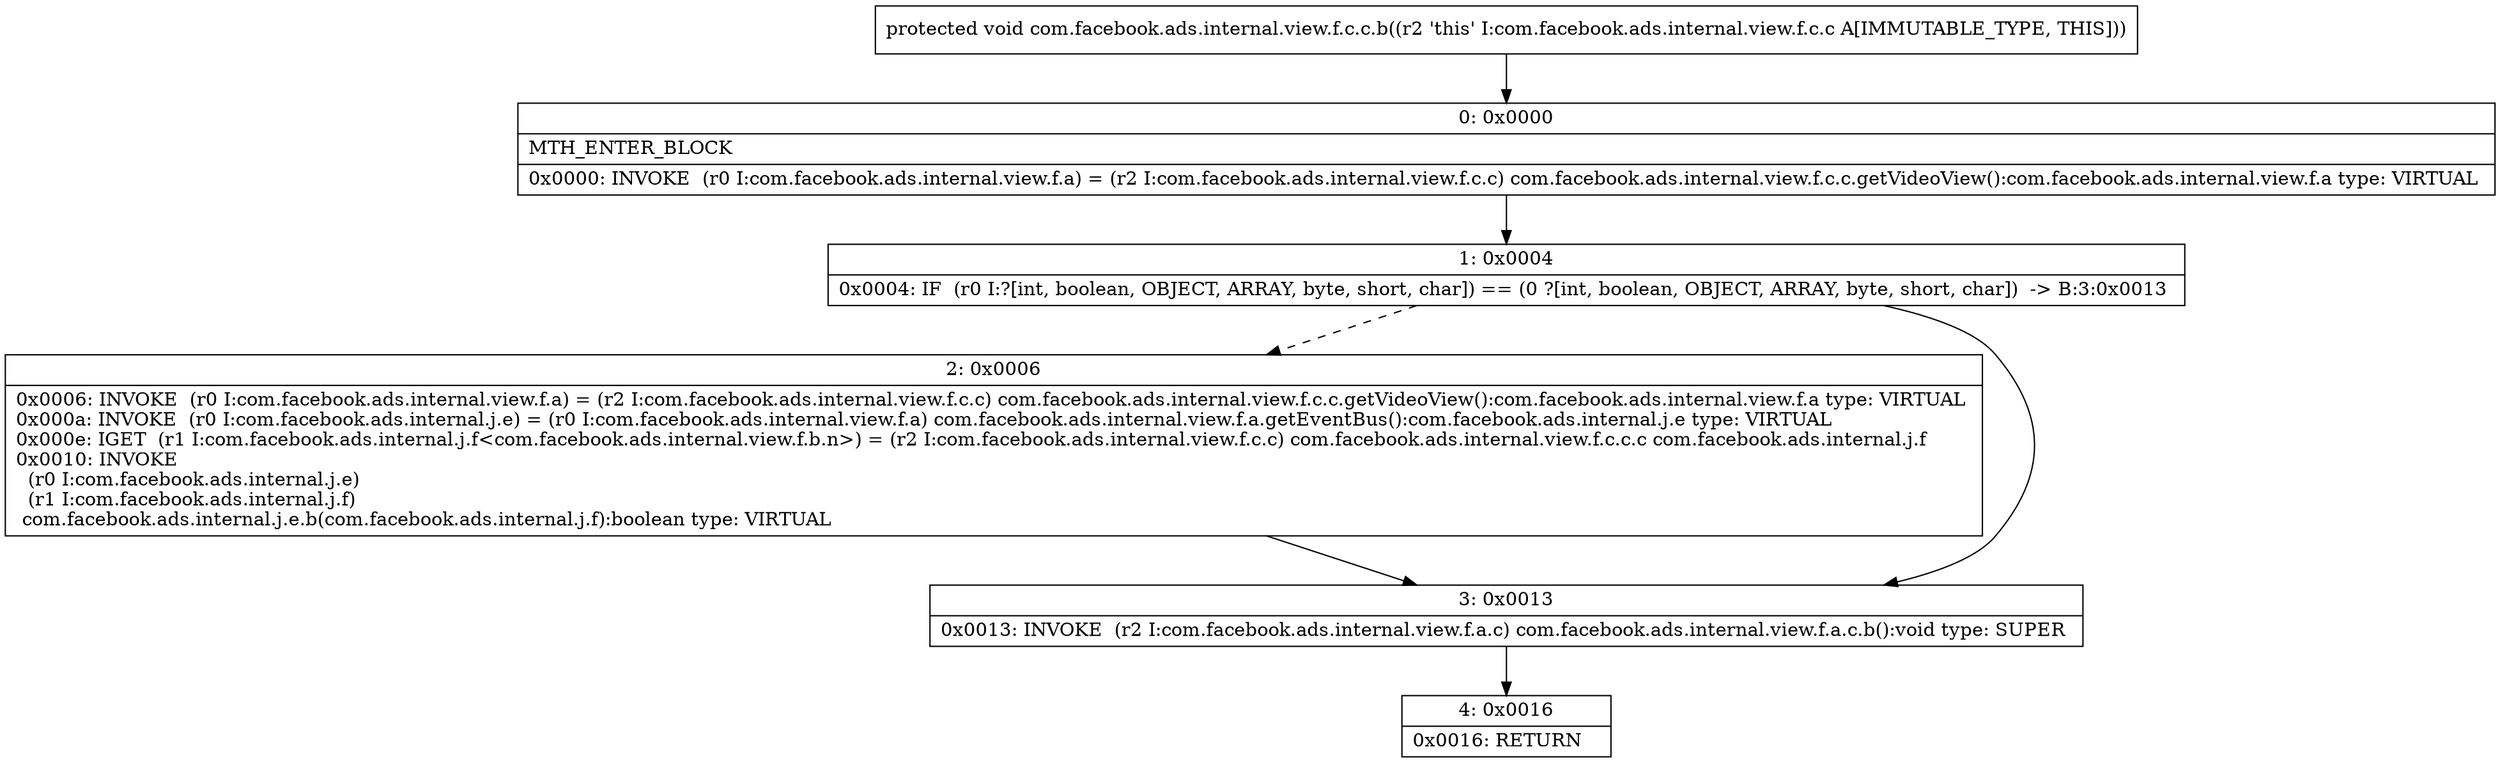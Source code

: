 digraph "CFG forcom.facebook.ads.internal.view.f.c.c.b()V" {
Node_0 [shape=record,label="{0\:\ 0x0000|MTH_ENTER_BLOCK\l|0x0000: INVOKE  (r0 I:com.facebook.ads.internal.view.f.a) = (r2 I:com.facebook.ads.internal.view.f.c.c) com.facebook.ads.internal.view.f.c.c.getVideoView():com.facebook.ads.internal.view.f.a type: VIRTUAL \l}"];
Node_1 [shape=record,label="{1\:\ 0x0004|0x0004: IF  (r0 I:?[int, boolean, OBJECT, ARRAY, byte, short, char]) == (0 ?[int, boolean, OBJECT, ARRAY, byte, short, char])  \-\> B:3:0x0013 \l}"];
Node_2 [shape=record,label="{2\:\ 0x0006|0x0006: INVOKE  (r0 I:com.facebook.ads.internal.view.f.a) = (r2 I:com.facebook.ads.internal.view.f.c.c) com.facebook.ads.internal.view.f.c.c.getVideoView():com.facebook.ads.internal.view.f.a type: VIRTUAL \l0x000a: INVOKE  (r0 I:com.facebook.ads.internal.j.e) = (r0 I:com.facebook.ads.internal.view.f.a) com.facebook.ads.internal.view.f.a.getEventBus():com.facebook.ads.internal.j.e type: VIRTUAL \l0x000e: IGET  (r1 I:com.facebook.ads.internal.j.f\<com.facebook.ads.internal.view.f.b.n\>) = (r2 I:com.facebook.ads.internal.view.f.c.c) com.facebook.ads.internal.view.f.c.c.c com.facebook.ads.internal.j.f \l0x0010: INVOKE  \l  (r0 I:com.facebook.ads.internal.j.e)\l  (r1 I:com.facebook.ads.internal.j.f)\l com.facebook.ads.internal.j.e.b(com.facebook.ads.internal.j.f):boolean type: VIRTUAL \l}"];
Node_3 [shape=record,label="{3\:\ 0x0013|0x0013: INVOKE  (r2 I:com.facebook.ads.internal.view.f.a.c) com.facebook.ads.internal.view.f.a.c.b():void type: SUPER \l}"];
Node_4 [shape=record,label="{4\:\ 0x0016|0x0016: RETURN   \l}"];
MethodNode[shape=record,label="{protected void com.facebook.ads.internal.view.f.c.c.b((r2 'this' I:com.facebook.ads.internal.view.f.c.c A[IMMUTABLE_TYPE, THIS])) }"];
MethodNode -> Node_0;
Node_0 -> Node_1;
Node_1 -> Node_2[style=dashed];
Node_1 -> Node_3;
Node_2 -> Node_3;
Node_3 -> Node_4;
}

